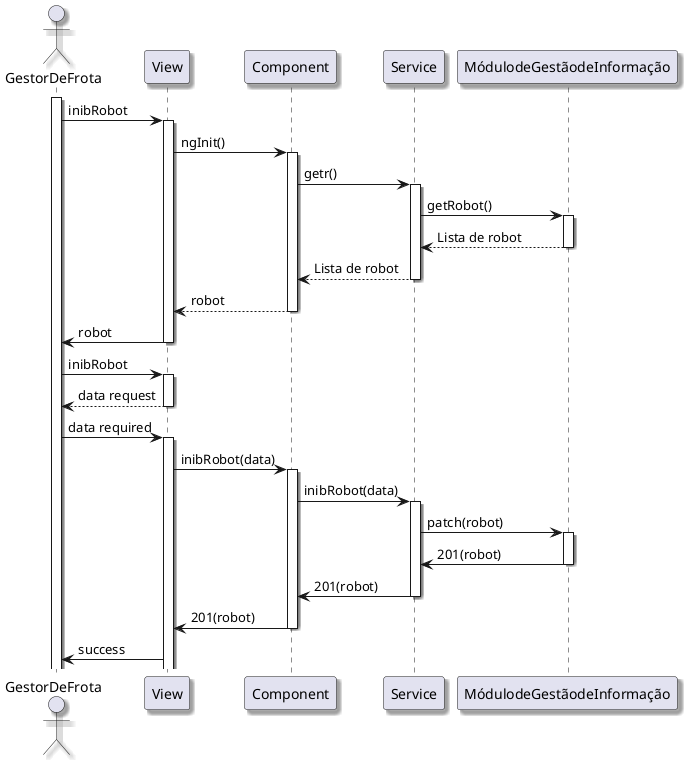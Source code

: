 @startuml
skinparam handwritten false
skinparam monochrome false
skinparam packageStyle rect
skinparam defaultFontName FG Virgil
skinparam shadowing true

actor GestorDeFrota as GestorDeFrota

activate GestorDeFrota
GestorDeFrota -> View: inibRobot
activate View
View -> Component: ngInit()
activate Component
Component -> Service: getr()
activate Service
Service -> MódulodeGestãodeInformação : getRobot()
activate MódulodeGestãodeInformação
MódulodeGestãodeInformação --> Service : Lista de robot
deactivate MódulodeGestãodeInformação
Service --> Component : Lista de robot
deactivate Service
Component --> View : robot
deactivate Component
View -> GestorDeFrota: robot
deactivate View

GestorDeFrota -> View: inibRobot
activate View
View --> GestorDeFrota: data request
deactivate View
GestorDeFrota -> View: data required
activate View
View -> Component: inibRobot(data)
activate Component
Component -> Service: inibRobot(data)
activate Service
Service -> MódulodeGestãodeInformação: patch(robot)
activate MódulodeGestãodeInformação
MódulodeGestãodeInformação -> Service: 201(robot)
deactivate MódulodeGestãodeInformação
Service -> Component: 201(robot)
deactivate Service
Component -> View: 201(robot)
deactivate Component
View -> GestorDeFrota: success

@enduml